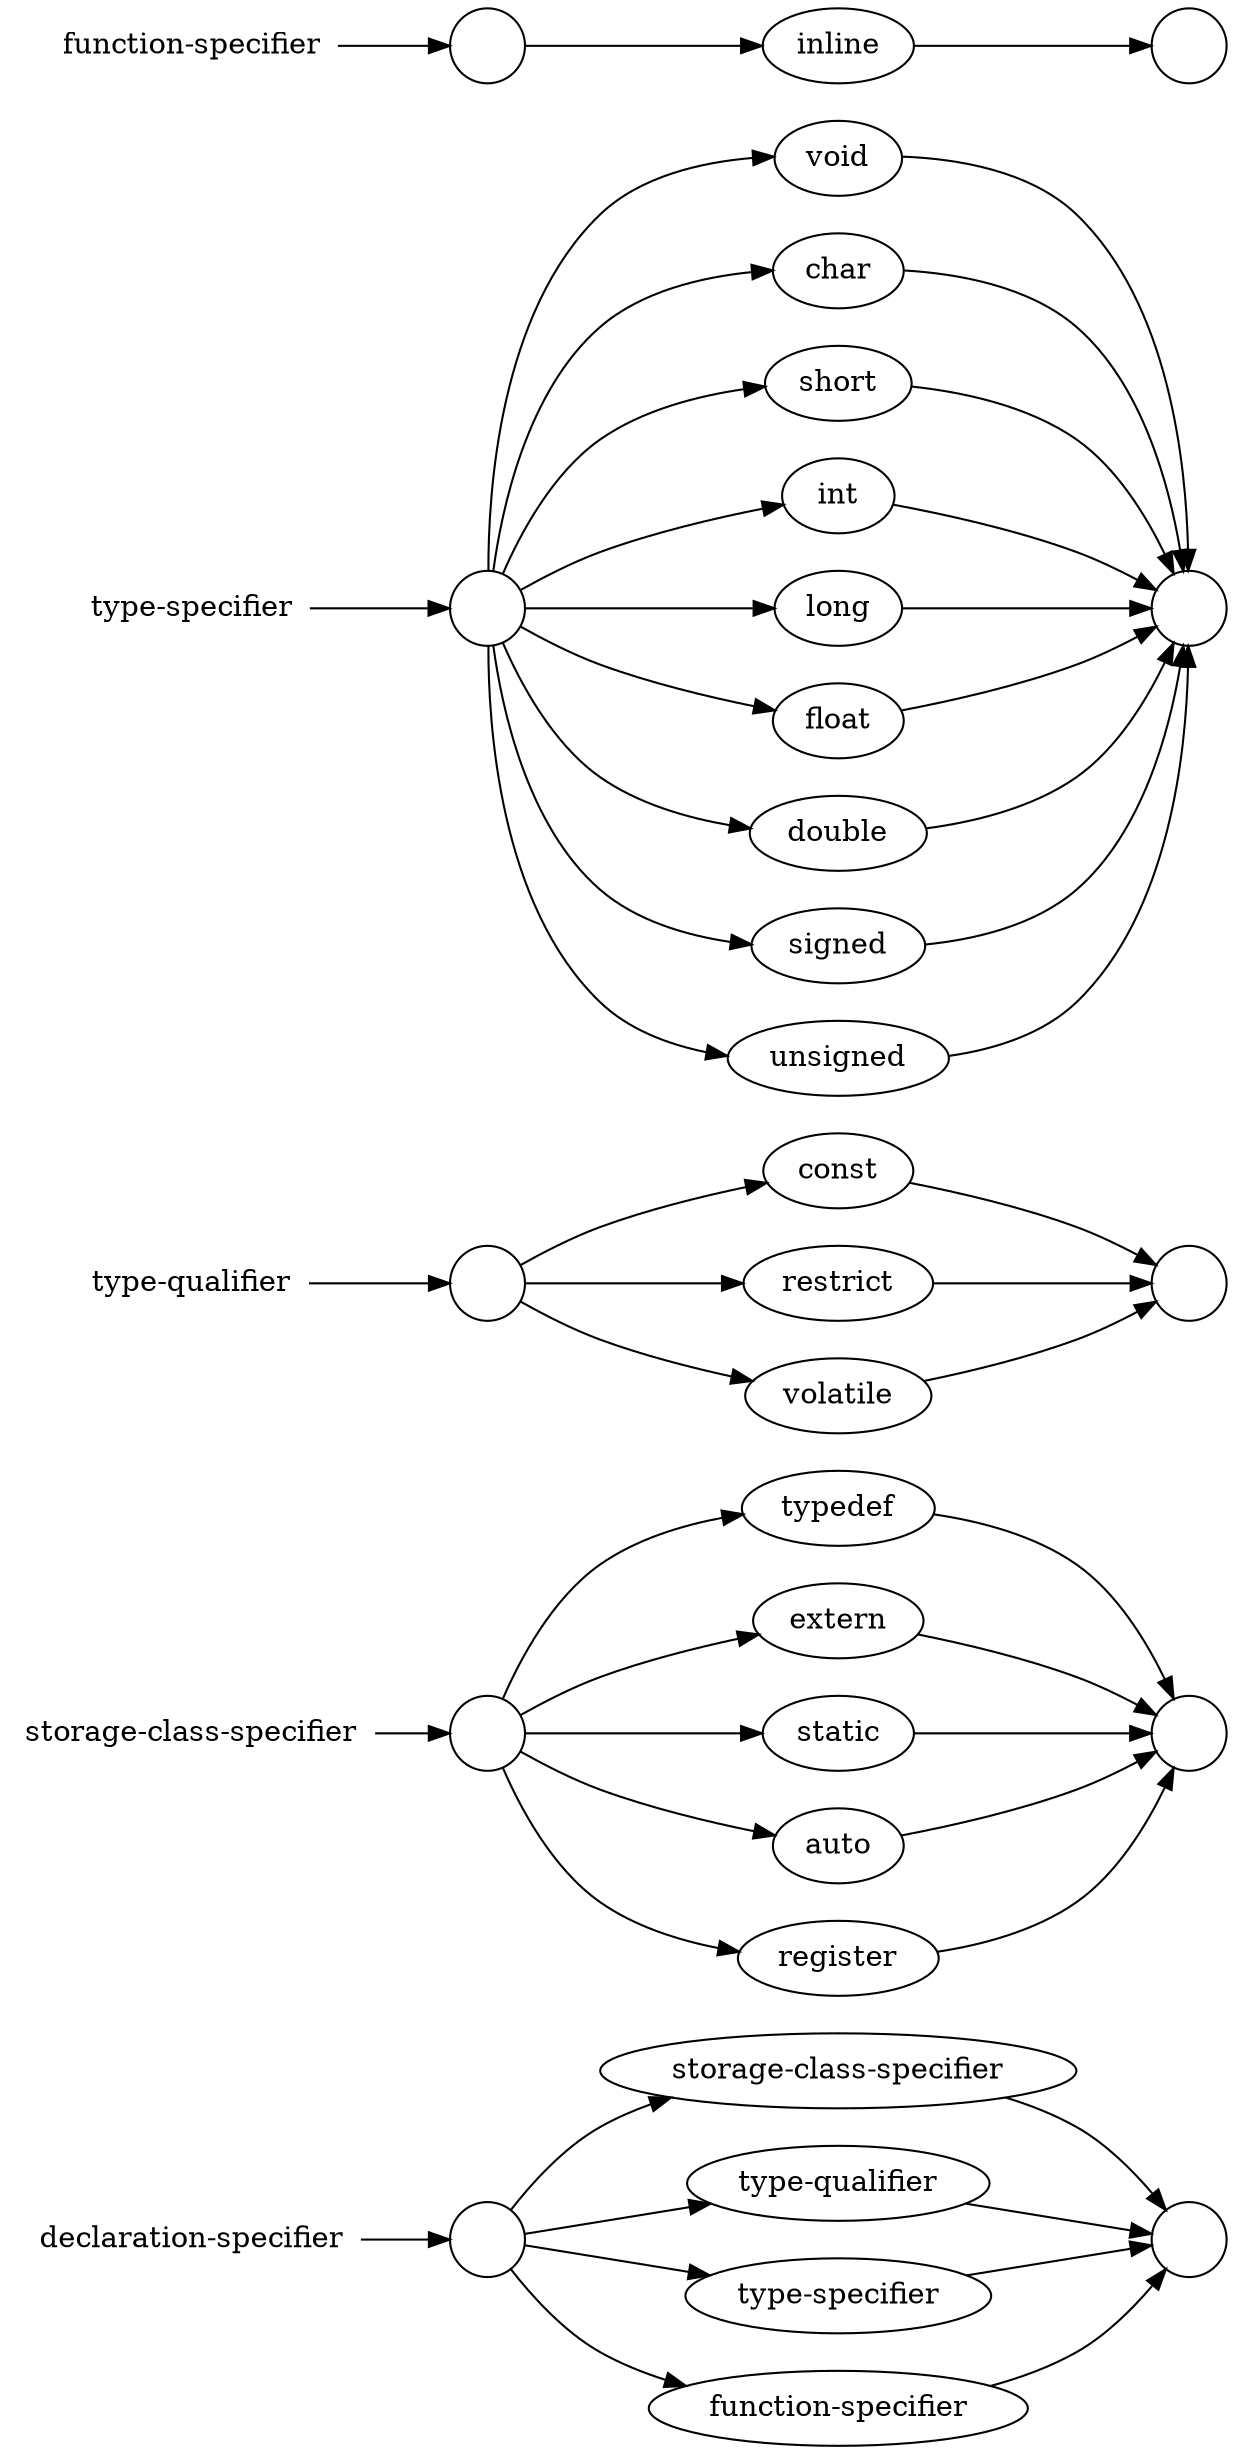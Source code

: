 /*digraph test123 {
	a -> b -> c;
	a -> {x y};
	b [shape=box];
	c [label="hello\nworld",color=blue,fontsize=24,
	fontname="Palatino−Italic",fontcolor=red,style=filled];
	a -> z [label="hi", weight=100];
	x -> z [label="multi−line\nlabel"];
	edge [style=dashed,color=red];
	b -> x;
	{rank=same; b x}
}*/
/*graph test123 {
      a -- b -- c;
      a -- {x y};
      x -- c [w=10.0];
      x -- y [w=5.0,len=3];
}*/

digraph declaration_specifier {
	rankdir="LR";
	d_s -> start;
	start -> s_c_specifier -> fin;
	start -> {type_q,type_s,func_s} -> fin;

	d_s [label="declaration-specifier",shape=none];
	start [label="",shape=circle];
	s_c_specifier [label="storage-class-specifier"];
	type_q [label="type-qualifier"];
	func_s [label="function-specifier"];
	type_s [label="type-specifier"];
	fin [label="", shape=circle, color=black];

	subgraph storage_class_specifier {
	    s_c_s_c_specifier -> s_c_start;
	    s_c_start -> {typedef,extern,static,auto,register} -> s_c_fin;
	    
	    s_c_s_c_specifier [label="storage-class-specifier", shape=none];
	    s_c_start, s_c_fin [label="", shape=circle];
	}

	subgraph type_qualifier {
	    t_q_type_qualifier -> t_q_start;
	    t_q_start -> {const,restrict,volatile} -> t_q_fin;

	    t_q_type_qualifier[label="type-qualifier",shape=none];
	    t_q_start, t_q_fin [label="", shape=circle];
	}
	subgraph type_specifier {
	    t_s_type_specifier -> t_s_start;
	    t_s_start -> {"void", "char", "short", "int", "long", "float", 
		    "double", "signed", "unsigned"} -> t_s_fin;

	    t_s_type_specifier[label="type-specifier", shape=none];
	    t_s_start, t_s_fin [label="", shape=circle];
	}
	subgraph function_specifier {
	    f_s_function_specifier -> f_s_start;
	    f_s_start -> "inline" -> f_s_fin;

	    f_s_function_specifier[label="function-specifier", shape=none];
	    f_s_start, f_s_fin[label="", shape=circle];
	}
}

